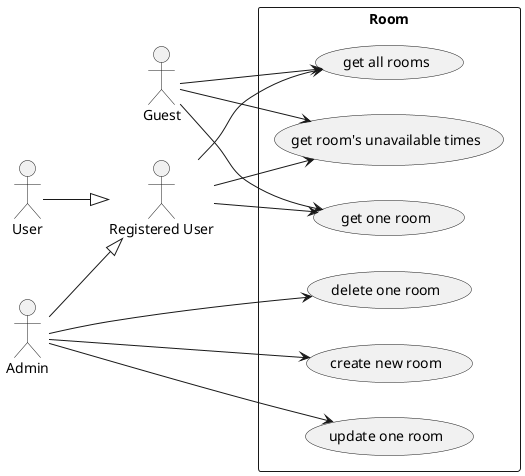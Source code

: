 @startuml room
left to right direction

actor Guest
actor "Registered User"
actor User
actor Admin

User --|> "Registered User"
Admin --|> "Registered User"

rectangle "Room" {
    usecase "create new room" as RoomUC1
    usecase "get one room" as RoomUC2
    usecase "get all rooms" as RoomUC3
    usecase "update one room" as RoomUC4
    usecase "delete one room" as RoomUC5
    usecase "get room's unavailable times" as RoomUC6
}

Guest --> RoomUC2
Guest --> RoomUC3
Guest --> RoomUC6

"Registered User" --> RoomUC2
"Registered User" --> RoomUC3
"Registered User" --> RoomUC6

Admin --> RoomUC1
Admin --> RoomUC4
Admin --> RoomUC5

@enduml